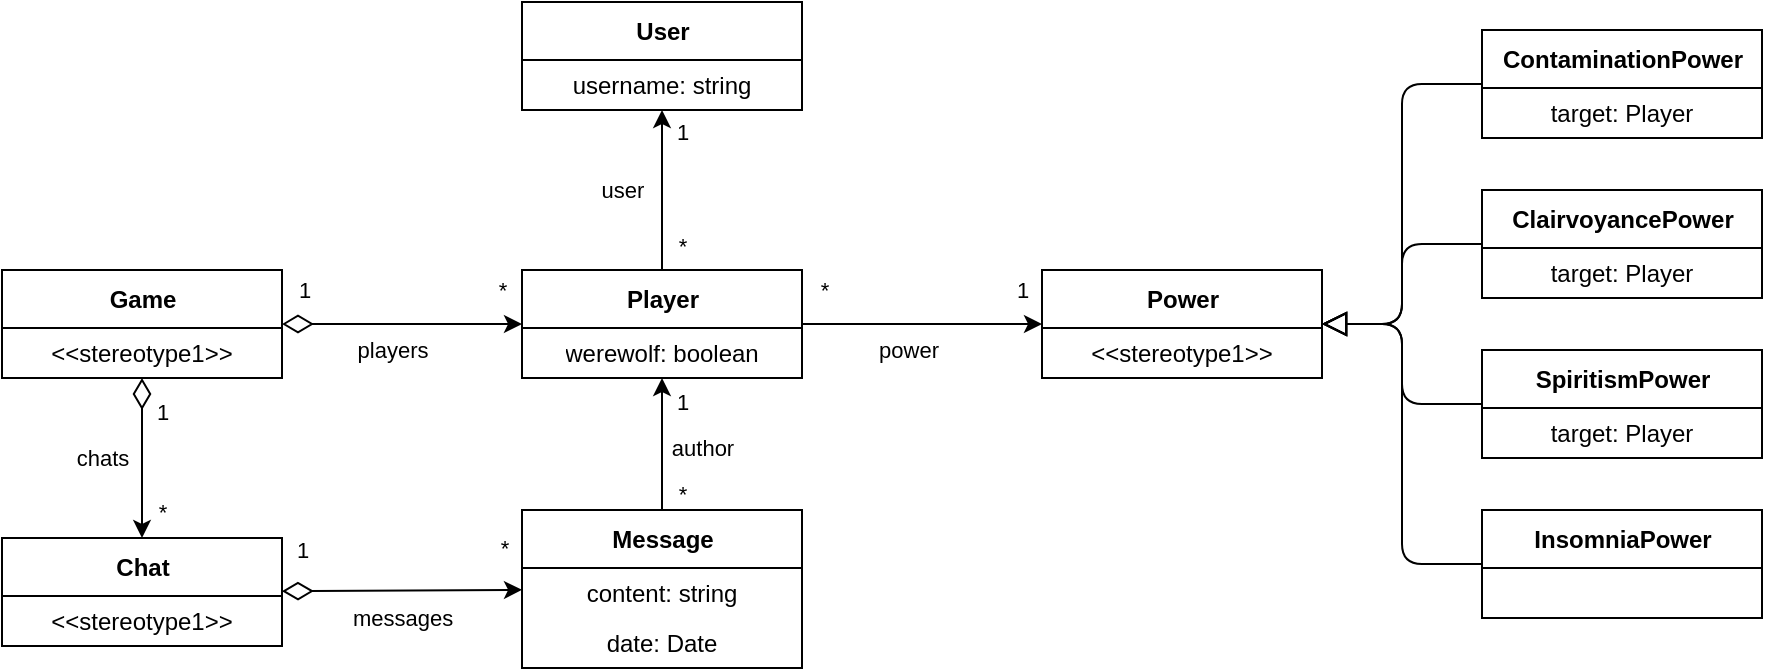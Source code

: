 <mxfile>
    <diagram id="ooHun0DrwILCvKNqS0tq" name="Page-1">
        <mxGraphModel dx="2060" dy="935" grid="1" gridSize="10" guides="1" tooltips="1" connect="1" arrows="1" fold="1" page="1" pageScale="1" pageWidth="850" pageHeight="1100" math="0" shadow="0">
            <root>
                <mxCell id="0"/>
                <mxCell id="1" parent="0"/>
                <mxCell id="11" value="" style="edgeStyle=none;html=1;startArrow=diamondThin;startFill=0;startSize=13;" parent="1" source="2" target="9" edge="1">
                    <mxGeometry relative="1" as="geometry"/>
                </mxCell>
                <mxCell id="41" value="players" style="edgeLabel;html=1;align=center;verticalAlign=middle;resizable=0;points=[];" parent="11" vertex="1" connectable="0">
                    <mxGeometry x="-0.294" relative="1" as="geometry">
                        <mxPoint x="12" y="13" as="offset"/>
                    </mxGeometry>
                </mxCell>
                <mxCell id="42" value="*" style="edgeLabel;html=1;align=center;verticalAlign=middle;resizable=0;points=[];" parent="11" vertex="1" connectable="0">
                    <mxGeometry x="0.252" relative="1" as="geometry">
                        <mxPoint x="35" y="-17" as="offset"/>
                    </mxGeometry>
                </mxCell>
                <mxCell id="43" value="1" style="edgeLabel;html=1;align=center;verticalAlign=middle;resizable=0;points=[];" parent="11" vertex="1" connectable="0">
                    <mxGeometry x="0.157" y="1" relative="1" as="geometry">
                        <mxPoint x="-59" y="-16" as="offset"/>
                    </mxGeometry>
                </mxCell>
                <mxCell id="46" value="" style="edgeStyle=none;html=1;startArrow=diamondThin;startFill=0;endArrow=classic;endFill=1;startSize=13;endSize=6;" parent="1" source="2" target="44" edge="1">
                    <mxGeometry relative="1" as="geometry"/>
                </mxCell>
                <mxCell id="53" value="chats" style="edgeLabel;html=1;align=center;verticalAlign=middle;resizable=0;points=[];" parent="46" vertex="1" connectable="0">
                    <mxGeometry x="-0.269" y="1" relative="1" as="geometry">
                        <mxPoint x="-21" y="11" as="offset"/>
                    </mxGeometry>
                </mxCell>
                <mxCell id="54" value="1" style="edgeLabel;html=1;align=center;verticalAlign=middle;resizable=0;points=[];" parent="46" vertex="1" connectable="0">
                    <mxGeometry x="-0.512" y="2" relative="1" as="geometry">
                        <mxPoint x="8" y="-3" as="offset"/>
                    </mxGeometry>
                </mxCell>
                <mxCell id="55" value="*" style="edgeLabel;html=1;align=center;verticalAlign=middle;resizable=0;points=[];" parent="46" vertex="1" connectable="0">
                    <mxGeometry x="0.488" relative="1" as="geometry">
                        <mxPoint x="10" y="7" as="offset"/>
                    </mxGeometry>
                </mxCell>
                <mxCell id="2" value="Game" style="swimlane;fontStyle=1;align=center;verticalAlign=middle;childLayout=stackLayout;horizontal=1;startSize=29;horizontalStack=0;resizeParent=1;resizeParentMax=0;resizeLast=0;collapsible=0;marginBottom=0;html=1;" parent="1" vertex="1">
                    <mxGeometry x="60" y="174" width="140" height="54" as="geometry"/>
                </mxCell>
                <mxCell id="3" value="&amp;lt;&amp;lt;stereotype1&amp;gt;&amp;gt;" style="text;html=1;strokeColor=none;fillColor=none;align=center;verticalAlign=middle;spacingLeft=4;spacingRight=4;overflow=hidden;rotatable=0;points=[[0,0.5],[1,0.5]];portConstraint=eastwest;" parent="2" vertex="1">
                    <mxGeometry y="29" width="140" height="25" as="geometry"/>
                </mxCell>
                <mxCell id="14" value="" style="edgeStyle=none;html=1;" parent="1" source="9" target="12" edge="1">
                    <mxGeometry relative="1" as="geometry"/>
                </mxCell>
                <mxCell id="35" value="user" style="edgeLabel;html=1;align=center;verticalAlign=middle;resizable=0;points=[];" parent="14" vertex="1" connectable="0">
                    <mxGeometry x="-0.347" y="2" relative="1" as="geometry">
                        <mxPoint x="-18" y="-14" as="offset"/>
                    </mxGeometry>
                </mxCell>
                <mxCell id="39" value="1" style="edgeLabel;html=1;align=center;verticalAlign=middle;resizable=0;points=[];" parent="14" vertex="1" connectable="0">
                    <mxGeometry x="-0.564" y="-1" relative="1" as="geometry">
                        <mxPoint x="9" y="-52" as="offset"/>
                    </mxGeometry>
                </mxCell>
                <mxCell id="40" value="*" style="edgeLabel;html=1;align=center;verticalAlign=middle;resizable=0;points=[];" parent="14" vertex="1" connectable="0">
                    <mxGeometry x="-0.706" y="2" relative="1" as="geometry">
                        <mxPoint x="12" as="offset"/>
                    </mxGeometry>
                </mxCell>
                <mxCell id="17" value="" style="edgeStyle=none;html=1;" parent="1" source="9" target="15" edge="1">
                    <mxGeometry relative="1" as="geometry"/>
                </mxCell>
                <mxCell id="36" value="power" style="edgeLabel;html=1;align=center;verticalAlign=middle;resizable=0;points=[];" parent="17" vertex="1" connectable="0">
                    <mxGeometry x="-0.374" y="-2" relative="1" as="geometry">
                        <mxPoint x="15" y="11" as="offset"/>
                    </mxGeometry>
                </mxCell>
                <mxCell id="37" value="1" style="edgeLabel;html=1;align=center;verticalAlign=middle;resizable=0;points=[];" parent="17" vertex="1" connectable="0">
                    <mxGeometry x="0.479" y="1" relative="1" as="geometry">
                        <mxPoint x="21" y="-16" as="offset"/>
                    </mxGeometry>
                </mxCell>
                <mxCell id="38" value="*" style="edgeLabel;html=1;align=center;verticalAlign=middle;resizable=0;points=[];" parent="17" vertex="1" connectable="0">
                    <mxGeometry x="0.193" y="1" relative="1" as="geometry">
                        <mxPoint x="-61" y="-16" as="offset"/>
                    </mxGeometry>
                </mxCell>
                <mxCell id="9" value="Player" style="swimlane;fontStyle=1;align=center;verticalAlign=middle;childLayout=stackLayout;horizontal=1;startSize=29;horizontalStack=0;resizeParent=1;resizeParentMax=0;resizeLast=0;collapsible=0;marginBottom=0;html=1;fillColor=default;" parent="1" vertex="1">
                    <mxGeometry x="320" y="174" width="140" height="54" as="geometry"/>
                </mxCell>
                <mxCell id="10" value="werewolf: boolean" style="text;html=1;strokeColor=none;fillColor=none;align=center;verticalAlign=middle;spacingLeft=4;spacingRight=4;overflow=hidden;rotatable=0;points=[[0,0.5],[1,0.5]];portConstraint=eastwest;" parent="9" vertex="1">
                    <mxGeometry y="29" width="140" height="25" as="geometry"/>
                </mxCell>
                <mxCell id="12" value="User" style="swimlane;fontStyle=1;align=center;verticalAlign=middle;childLayout=stackLayout;horizontal=1;startSize=29;horizontalStack=0;resizeParent=1;resizeParentMax=0;resizeLast=0;collapsible=0;marginBottom=0;html=1;fillColor=default;" parent="1" vertex="1">
                    <mxGeometry x="320" y="40" width="140" height="54" as="geometry"/>
                </mxCell>
                <mxCell id="13" value="username: string" style="text;html=1;strokeColor=none;fillColor=none;align=center;verticalAlign=middle;spacingLeft=4;spacingRight=4;overflow=hidden;rotatable=0;points=[[0,0.5],[1,0.5]];portConstraint=eastwest;" parent="12" vertex="1">
                    <mxGeometry y="29" width="140" height="25" as="geometry"/>
                </mxCell>
                <mxCell id="15" value="Power" style="swimlane;fontStyle=1;align=center;verticalAlign=middle;childLayout=stackLayout;horizontal=1;startSize=29;horizontalStack=0;resizeParent=1;resizeParentMax=0;resizeLast=0;collapsible=0;marginBottom=0;html=1;fillColor=default;" parent="1" vertex="1">
                    <mxGeometry x="580" y="174" width="140" height="54" as="geometry"/>
                </mxCell>
                <mxCell id="16" value="&amp;lt;&amp;lt;stereotype1&amp;gt;&amp;gt;" style="text;html=1;strokeColor=none;fillColor=none;align=center;verticalAlign=middle;spacingLeft=4;spacingRight=4;overflow=hidden;rotatable=0;points=[[0,0.5],[1,0.5]];portConstraint=eastwest;" parent="15" vertex="1">
                    <mxGeometry y="29" width="140" height="25" as="geometry"/>
                </mxCell>
                <mxCell id="34" style="edgeStyle=none;html=1;exitX=0;exitY=0.5;exitDx=0;exitDy=0;endArrow=block;endFill=0;endSize=10;entryX=1;entryY=0.5;entryDx=0;entryDy=0;" parent="1" source="18" target="15" edge="1">
                    <mxGeometry relative="1" as="geometry">
                        <mxPoint x="719" y="197" as="targetPoint"/>
                        <Array as="points">
                            <mxPoint x="760" y="321"/>
                            <mxPoint x="760" y="201"/>
                        </Array>
                    </mxGeometry>
                </mxCell>
                <mxCell id="18" value="InsomniaPower" style="swimlane;fontStyle=1;align=center;verticalAlign=middle;childLayout=stackLayout;horizontal=1;startSize=29;horizontalStack=0;resizeParent=1;resizeParentMax=0;resizeLast=0;collapsible=0;marginBottom=0;html=1;fillColor=default;" parent="1" vertex="1">
                    <mxGeometry x="800" y="294" width="140" height="54" as="geometry"/>
                </mxCell>
                <mxCell id="33" style="edgeStyle=none;html=1;exitX=0;exitY=0.5;exitDx=0;exitDy=0;entryX=1;entryY=0.5;entryDx=0;entryDy=0;endArrow=block;endFill=0;endSize=10;" parent="1" source="22" target="15" edge="1">
                    <mxGeometry relative="1" as="geometry">
                        <Array as="points">
                            <mxPoint x="760" y="241"/>
                            <mxPoint x="760" y="201"/>
                        </Array>
                    </mxGeometry>
                </mxCell>
                <mxCell id="22" value="SpiritismPower" style="swimlane;fontStyle=1;align=center;verticalAlign=middle;childLayout=stackLayout;horizontal=1;startSize=29;horizontalStack=0;resizeParent=1;resizeParentMax=0;resizeLast=0;collapsible=0;marginBottom=0;html=1;fillColor=default;" parent="1" vertex="1">
                    <mxGeometry x="800" y="214" width="140" height="54" as="geometry"/>
                </mxCell>
                <mxCell id="23" value="target: Player" style="text;html=1;strokeColor=none;fillColor=none;align=center;verticalAlign=middle;spacingLeft=4;spacingRight=4;overflow=hidden;rotatable=0;points=[[0,0.5],[1,0.5]];portConstraint=eastwest;" parent="22" vertex="1">
                    <mxGeometry y="29" width="140" height="25" as="geometry"/>
                </mxCell>
                <mxCell id="32" style="edgeStyle=none;html=1;exitX=0;exitY=0.5;exitDx=0;exitDy=0;entryX=1;entryY=0.5;entryDx=0;entryDy=0;endArrow=block;endFill=0;endSize=10;" parent="1" source="25" target="15" edge="1">
                    <mxGeometry relative="1" as="geometry">
                        <Array as="points">
                            <mxPoint x="760" y="161"/>
                            <mxPoint x="760" y="201"/>
                        </Array>
                    </mxGeometry>
                </mxCell>
                <mxCell id="25" value="ClairvoyancePower" style="swimlane;fontStyle=1;align=center;verticalAlign=middle;childLayout=stackLayout;horizontal=1;startSize=29;horizontalStack=0;resizeParent=1;resizeParentMax=0;resizeLast=0;collapsible=0;marginBottom=0;html=1;fillColor=default;" parent="1" vertex="1">
                    <mxGeometry x="800" y="134" width="140" height="54" as="geometry"/>
                </mxCell>
                <mxCell id="26" value="target: Player" style="text;html=1;strokeColor=none;fillColor=none;align=center;verticalAlign=middle;spacingLeft=4;spacingRight=4;overflow=hidden;rotatable=0;points=[[0,0.5],[1,0.5]];portConstraint=eastwest;" parent="25" vertex="1">
                    <mxGeometry y="29" width="140" height="25" as="geometry"/>
                </mxCell>
                <mxCell id="31" style="edgeStyle=none;html=1;exitX=0;exitY=0.5;exitDx=0;exitDy=0;entryX=1;entryY=0.5;entryDx=0;entryDy=0;endArrow=block;endFill=0;endSize=10;" parent="1" source="28" target="15" edge="1">
                    <mxGeometry relative="1" as="geometry">
                        <Array as="points">
                            <mxPoint x="760" y="81"/>
                            <mxPoint x="760" y="201"/>
                        </Array>
                    </mxGeometry>
                </mxCell>
                <mxCell id="28" value="ContaminationPower" style="swimlane;fontStyle=1;align=center;verticalAlign=middle;childLayout=stackLayout;horizontal=1;startSize=29;horizontalStack=0;resizeParent=1;resizeParentMax=0;resizeLast=0;collapsible=0;marginBottom=0;html=1;fillColor=default;" parent="1" vertex="1">
                    <mxGeometry x="800" y="54" width="140" height="54" as="geometry"/>
                </mxCell>
                <mxCell id="29" value="target: Player" style="text;html=1;strokeColor=none;fillColor=none;align=center;verticalAlign=middle;spacingLeft=4;spacingRight=4;overflow=hidden;rotatable=0;points=[[0,0.5],[1,0.5]];portConstraint=eastwest;" parent="28" vertex="1">
                    <mxGeometry y="29" width="140" height="25" as="geometry"/>
                </mxCell>
                <mxCell id="49" value="" style="edgeStyle=none;html=1;startArrow=diamondThin;startFill=0;endArrow=classic;endFill=1;startSize=13;endSize=6;" parent="1" source="44" target="47" edge="1">
                    <mxGeometry relative="1" as="geometry"/>
                </mxCell>
                <mxCell id="50" value="messages" style="edgeLabel;html=1;align=center;verticalAlign=middle;resizable=0;points=[];" parent="49" vertex="1" connectable="0">
                    <mxGeometry x="-0.133" relative="1" as="geometry">
                        <mxPoint x="8" y="13" as="offset"/>
                    </mxGeometry>
                </mxCell>
                <mxCell id="51" value="*" style="edgeLabel;html=1;align=center;verticalAlign=middle;resizable=0;points=[];" parent="49" vertex="1" connectable="0">
                    <mxGeometry x="0.572" y="1" relative="1" as="geometry">
                        <mxPoint x="16" y="-20" as="offset"/>
                    </mxGeometry>
                </mxCell>
                <mxCell id="52" value="1" style="edgeLabel;html=1;align=center;verticalAlign=middle;resizable=0;points=[];" parent="49" vertex="1" connectable="0">
                    <mxGeometry x="-0.381" y="1" relative="1" as="geometry">
                        <mxPoint x="-27" y="-20" as="offset"/>
                    </mxGeometry>
                </mxCell>
                <mxCell id="44" value="Chat" style="swimlane;fontStyle=1;align=center;verticalAlign=middle;childLayout=stackLayout;horizontal=1;startSize=29;horizontalStack=0;resizeParent=1;resizeParentMax=0;resizeLast=0;collapsible=0;marginBottom=0;html=1;fillColor=default;" parent="1" vertex="1">
                    <mxGeometry x="60" y="308" width="140" height="54" as="geometry"/>
                </mxCell>
                <mxCell id="45" value="&amp;lt;&amp;lt;stereotype1&amp;gt;&amp;gt;" style="text;html=1;strokeColor=none;fillColor=none;align=center;verticalAlign=middle;spacingLeft=4;spacingRight=4;overflow=hidden;rotatable=0;points=[[0,0.5],[1,0.5]];portConstraint=eastwest;" parent="44" vertex="1">
                    <mxGeometry y="29" width="140" height="25" as="geometry"/>
                </mxCell>
                <mxCell id="56" style="edgeStyle=none;html=1;exitX=0.5;exitY=0;exitDx=0;exitDy=0;entryX=0.5;entryY=1;entryDx=0;entryDy=0;startArrow=none;startFill=0;endArrow=classic;endFill=1;startSize=13;endSize=6;" parent="1" source="47" target="9" edge="1">
                    <mxGeometry relative="1" as="geometry"/>
                </mxCell>
                <mxCell id="57" value="author" style="edgeLabel;html=1;align=center;verticalAlign=middle;resizable=0;points=[];" parent="56" vertex="1" connectable="0">
                    <mxGeometry x="0.168" relative="1" as="geometry">
                        <mxPoint x="20" y="7" as="offset"/>
                    </mxGeometry>
                </mxCell>
                <mxCell id="58" value="1" style="edgeLabel;html=1;align=center;verticalAlign=middle;resizable=0;points=[];" parent="56" vertex="1" connectable="0">
                    <mxGeometry x="0.656" relative="1" as="geometry">
                        <mxPoint x="10" as="offset"/>
                    </mxGeometry>
                </mxCell>
                <mxCell id="59" value="*" style="edgeLabel;html=1;align=center;verticalAlign=middle;resizable=0;points=[];" parent="56" vertex="1" connectable="0">
                    <mxGeometry x="-0.749" y="2" relative="1" as="geometry">
                        <mxPoint x="12" as="offset"/>
                    </mxGeometry>
                </mxCell>
                <mxCell id="47" value="Message" style="swimlane;fontStyle=1;align=center;verticalAlign=middle;childLayout=stackLayout;horizontal=1;startSize=29;horizontalStack=0;resizeParent=1;resizeParentMax=0;resizeLast=0;collapsible=0;marginBottom=0;html=1;fillColor=default;" parent="1" vertex="1">
                    <mxGeometry x="320" y="294" width="140" height="79" as="geometry"/>
                </mxCell>
                <mxCell id="48" value="content: string" style="text;html=1;strokeColor=none;fillColor=none;align=center;verticalAlign=middle;spacingLeft=4;spacingRight=4;overflow=hidden;rotatable=0;points=[[0,0.5],[1,0.5]];portConstraint=eastwest;" parent="47" vertex="1">
                    <mxGeometry y="29" width="140" height="25" as="geometry"/>
                </mxCell>
                <mxCell id="60" value="date: Date" style="text;html=1;strokeColor=none;fillColor=none;align=center;verticalAlign=middle;spacingLeft=4;spacingRight=4;overflow=hidden;rotatable=0;points=[[0,0.5],[1,0.5]];portConstraint=eastwest;" parent="47" vertex="1">
                    <mxGeometry y="54" width="140" height="25" as="geometry"/>
                </mxCell>
            </root>
        </mxGraphModel>
    </diagram>
</mxfile>